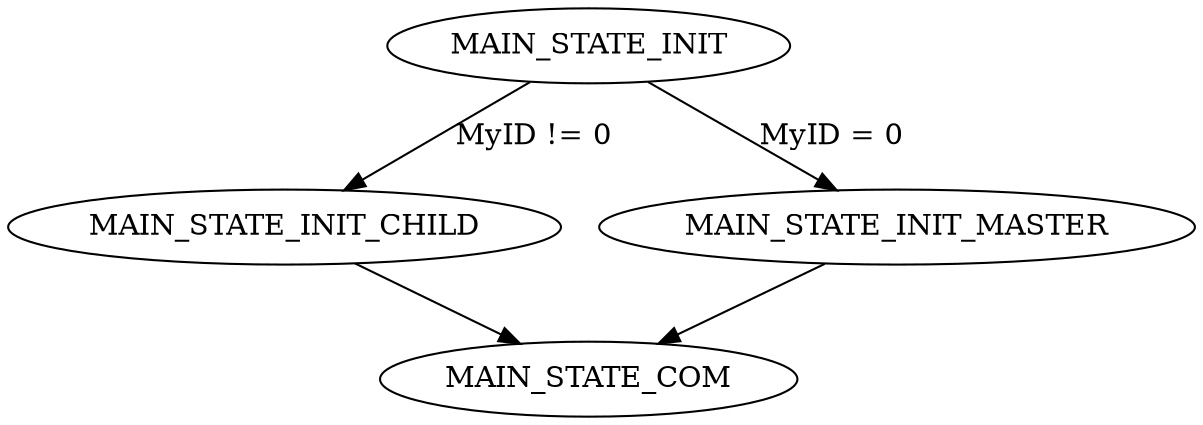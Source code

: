 digraph main{
    MAIN_STATE_INIT -> MAIN_STATE_INIT_CHILD [label="MyID != 0"];
    MAIN_STATE_INIT -> MAIN_STATE_INIT_MASTER [label="MyID = 0"];
    MAIN_STATE_INIT_MASTER -> MAIN_STATE_COM;
    MAIN_STATE_INIT_CHILD -> MAIN_STATE_COM;
}
